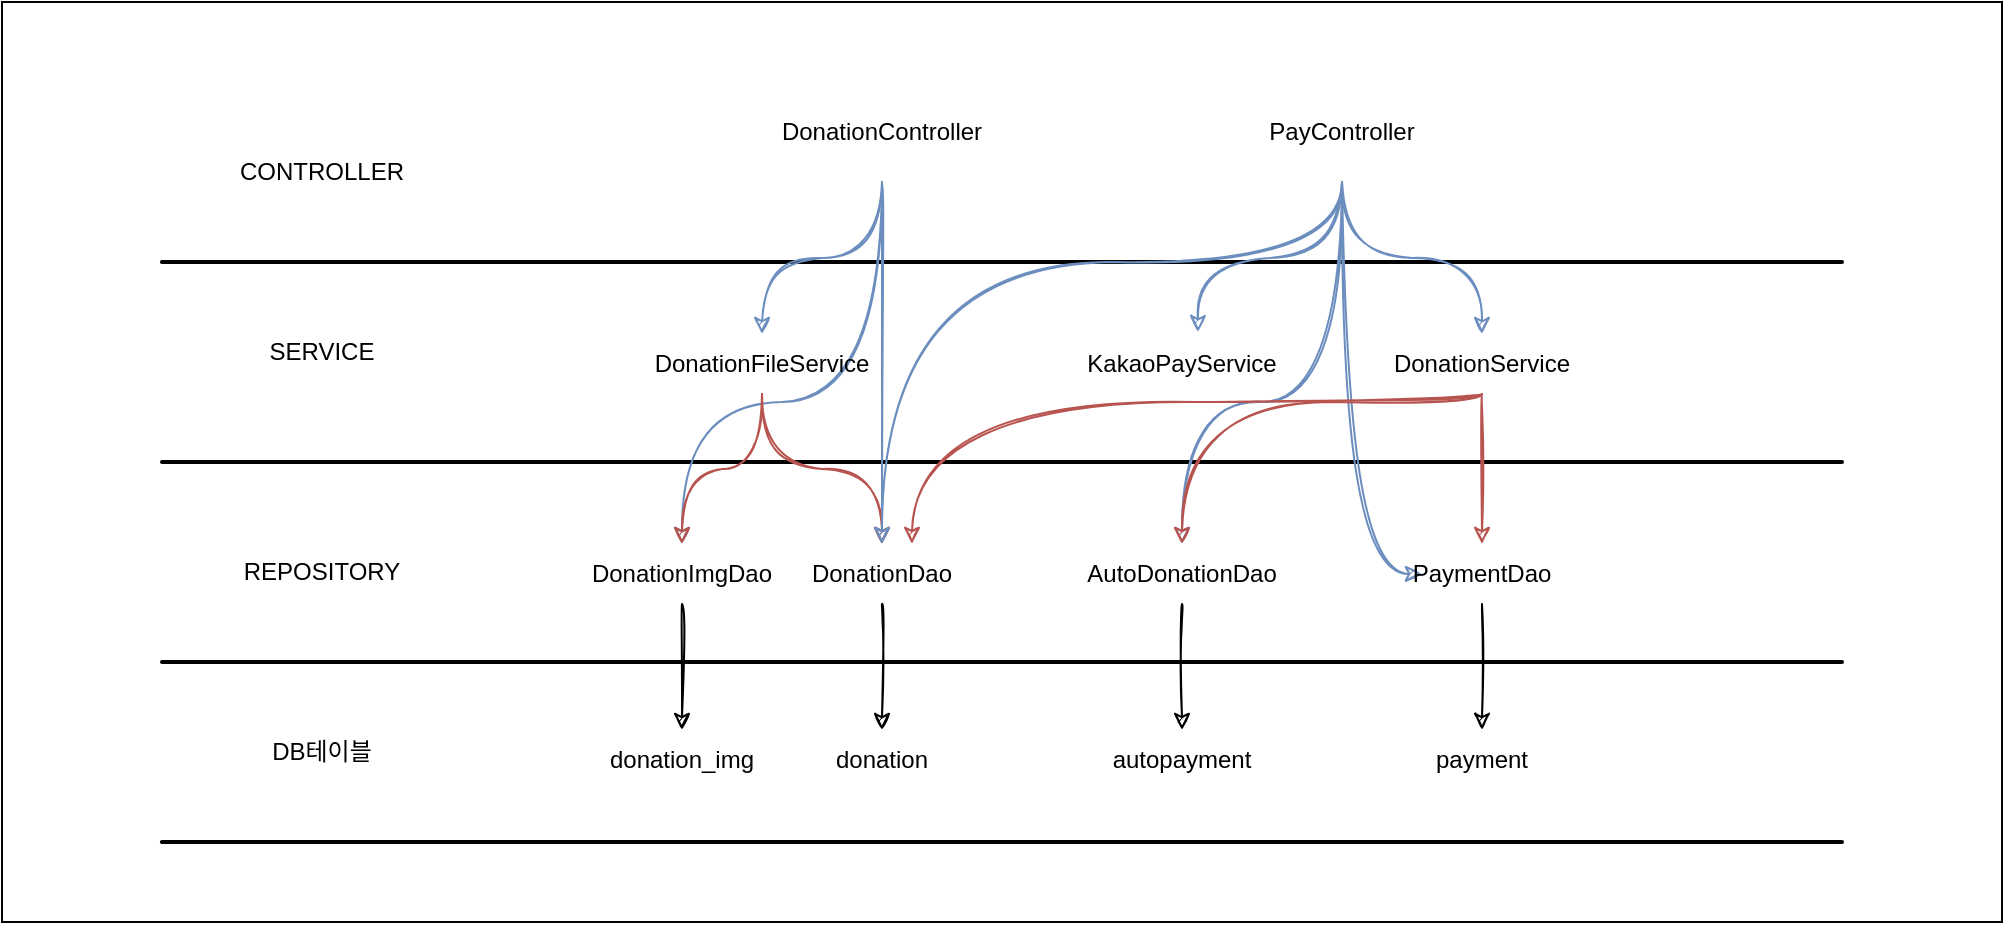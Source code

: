 <mxfile version="16.2.7" type="github">
  <diagram id="aTz1LfsPopxKOoqXKP3L" name="Page-1">
    <mxGraphModel dx="1209" dy="626" grid="1" gridSize="10" guides="1" tooltips="1" connect="1" arrows="1" fold="1" page="1" pageScale="1" pageWidth="827" pageHeight="1169" math="0" shadow="0">
      <root>
        <mxCell id="0" />
        <mxCell id="1" parent="0" />
        <mxCell id="yzlIxuX2iHAxPEUqXl03-1" value="" style="rounded=0;whiteSpace=wrap;html=1;" vertex="1" parent="1">
          <mxGeometry y="50" width="1000" height="460" as="geometry" />
        </mxCell>
        <mxCell id="QictJZ7VbOm5A13pnBxl-1" value="" style="endArrow=none;html=1;rounded=0;strokeWidth=2;sketch=1;curved=1;" parent="1" edge="1">
          <mxGeometry width="50" height="50" relative="1" as="geometry">
            <mxPoint x="80" y="180" as="sourcePoint" />
            <mxPoint x="920" y="180" as="targetPoint" />
          </mxGeometry>
        </mxCell>
        <mxCell id="QictJZ7VbOm5A13pnBxl-2" value="" style="endArrow=none;html=1;rounded=0;strokeWidth=2;sketch=1;curved=1;" parent="1" edge="1">
          <mxGeometry width="50" height="50" relative="1" as="geometry">
            <mxPoint x="80" y="280" as="sourcePoint" />
            <mxPoint x="920" y="280" as="targetPoint" />
          </mxGeometry>
        </mxCell>
        <mxCell id="QictJZ7VbOm5A13pnBxl-3" value="" style="endArrow=none;html=1;rounded=0;strokeWidth=2;sketch=1;curved=1;" parent="1" edge="1">
          <mxGeometry width="50" height="50" relative="1" as="geometry">
            <mxPoint x="80" y="380" as="sourcePoint" />
            <mxPoint x="920" y="380" as="targetPoint" />
          </mxGeometry>
        </mxCell>
        <mxCell id="QictJZ7VbOm5A13pnBxl-4" value="" style="endArrow=none;html=1;rounded=0;strokeWidth=2;sketch=1;curved=1;" parent="1" edge="1">
          <mxGeometry width="50" height="50" relative="1" as="geometry">
            <mxPoint x="80" y="470" as="sourcePoint" />
            <mxPoint x="920" y="470" as="targetPoint" />
          </mxGeometry>
        </mxCell>
        <mxCell id="QictJZ7VbOm5A13pnBxl-5" value="CONTROLLER" style="text;html=1;strokeColor=none;fillColor=none;align=center;verticalAlign=middle;whiteSpace=wrap;rounded=0;sketch=1;" parent="1" vertex="1">
          <mxGeometry x="80" y="110" width="160" height="50" as="geometry" />
        </mxCell>
        <mxCell id="QictJZ7VbOm5A13pnBxl-6" value="SERVICE" style="text;html=1;strokeColor=none;fillColor=none;align=center;verticalAlign=middle;whiteSpace=wrap;rounded=0;sketch=1;" parent="1" vertex="1">
          <mxGeometry x="80" y="200" width="160" height="50" as="geometry" />
        </mxCell>
        <mxCell id="QictJZ7VbOm5A13pnBxl-7" value="REPOSITORY" style="text;html=1;strokeColor=none;fillColor=none;align=center;verticalAlign=middle;whiteSpace=wrap;rounded=0;sketch=1;" parent="1" vertex="1">
          <mxGeometry x="80" y="310" width="160" height="50" as="geometry" />
        </mxCell>
        <mxCell id="QictJZ7VbOm5A13pnBxl-8" value="DB테이블" style="text;html=1;strokeColor=none;fillColor=none;align=center;verticalAlign=middle;whiteSpace=wrap;rounded=0;sketch=1;" parent="1" vertex="1">
          <mxGeometry x="80" y="400" width="160" height="50" as="geometry" />
        </mxCell>
        <mxCell id="QictJZ7VbOm5A13pnBxl-16" style="edgeStyle=orthogonalEdgeStyle;rounded=0;orthogonalLoop=1;jettySize=auto;html=1;entryX=0.5;entryY=0;entryDx=0;entryDy=0;sketch=1;curved=1;fillColor=#dae8fc;strokeColor=#6c8ebf;" parent="1" source="QictJZ7VbOm5A13pnBxl-10" target="QictJZ7VbOm5A13pnBxl-11" edge="1">
          <mxGeometry relative="1" as="geometry" />
        </mxCell>
        <mxCell id="QictJZ7VbOm5A13pnBxl-34" style="edgeStyle=orthogonalEdgeStyle;rounded=0;orthogonalLoop=1;jettySize=auto;html=1;entryX=0.5;entryY=0;entryDx=0;entryDy=0;sketch=1;curved=1;fillColor=#dae8fc;strokeColor=#6c8ebf;" parent="1" source="QictJZ7VbOm5A13pnBxl-10" target="QictJZ7VbOm5A13pnBxl-12" edge="1">
          <mxGeometry relative="1" as="geometry" />
        </mxCell>
        <mxCell id="QictJZ7VbOm5A13pnBxl-35" style="edgeStyle=orthogonalEdgeStyle;rounded=0;orthogonalLoop=1;jettySize=auto;html=1;sketch=1;curved=1;fillColor=#dae8fc;strokeColor=#6c8ebf;" parent="1" source="QictJZ7VbOm5A13pnBxl-10" target="QictJZ7VbOm5A13pnBxl-13" edge="1">
          <mxGeometry relative="1" as="geometry">
            <Array as="points">
              <mxPoint x="440" y="250" />
              <mxPoint x="340" y="250" />
            </Array>
          </mxGeometry>
        </mxCell>
        <mxCell id="QictJZ7VbOm5A13pnBxl-10" value="DonationController" style="text;html=1;strokeColor=none;fillColor=none;align=center;verticalAlign=middle;whiteSpace=wrap;rounded=0;sketch=1;" parent="1" vertex="1">
          <mxGeometry x="360" y="90" width="160" height="50" as="geometry" />
        </mxCell>
        <mxCell id="QictJZ7VbOm5A13pnBxl-48" style="edgeStyle=orthogonalEdgeStyle;curved=1;rounded=0;sketch=1;orthogonalLoop=1;jettySize=auto;html=1;strokeWidth=1;fillColor=#f8cecc;strokeColor=#b85450;" parent="1" source="QictJZ7VbOm5A13pnBxl-11" target="QictJZ7VbOm5A13pnBxl-13" edge="1">
          <mxGeometry relative="1" as="geometry" />
        </mxCell>
        <mxCell id="QictJZ7VbOm5A13pnBxl-49" style="edgeStyle=orthogonalEdgeStyle;curved=1;rounded=0;sketch=1;orthogonalLoop=1;jettySize=auto;html=1;entryX=0.5;entryY=0;entryDx=0;entryDy=0;strokeWidth=1;fillColor=#f8cecc;strokeColor=#b85450;" parent="1" source="QictJZ7VbOm5A13pnBxl-11" target="QictJZ7VbOm5A13pnBxl-12" edge="1">
          <mxGeometry relative="1" as="geometry" />
        </mxCell>
        <mxCell id="QictJZ7VbOm5A13pnBxl-11" value="DonationFileService" style="text;html=1;strokeColor=none;fillColor=none;align=center;verticalAlign=middle;whiteSpace=wrap;rounded=0;sketch=1;" parent="1" vertex="1">
          <mxGeometry x="350" y="216" width="60" height="30" as="geometry" />
        </mxCell>
        <mxCell id="QictJZ7VbOm5A13pnBxl-20" style="edgeStyle=orthogonalEdgeStyle;rounded=0;orthogonalLoop=1;jettySize=auto;html=1;entryX=0.5;entryY=0;entryDx=0;entryDy=0;startArrow=none;sketch=1;curved=1;" parent="1" source="QictJZ7VbOm5A13pnBxl-13" target="QictJZ7VbOm5A13pnBxl-14" edge="1">
          <mxGeometry relative="1" as="geometry" />
        </mxCell>
        <mxCell id="QictJZ7VbOm5A13pnBxl-38" style="edgeStyle=orthogonalEdgeStyle;rounded=0;orthogonalLoop=1;jettySize=auto;html=1;entryX=0.5;entryY=0;entryDx=0;entryDy=0;sketch=1;curved=1;" parent="1" source="QictJZ7VbOm5A13pnBxl-12" target="QictJZ7VbOm5A13pnBxl-15" edge="1">
          <mxGeometry relative="1" as="geometry" />
        </mxCell>
        <mxCell id="QictJZ7VbOm5A13pnBxl-12" value="DonationDao" style="text;html=1;strokeColor=none;fillColor=none;align=center;verticalAlign=middle;whiteSpace=wrap;rounded=0;sketch=1;" parent="1" vertex="1">
          <mxGeometry x="410" y="321" width="60" height="30" as="geometry" />
        </mxCell>
        <mxCell id="QictJZ7VbOm5A13pnBxl-14" value="donation_img" style="text;html=1;strokeColor=none;fillColor=none;align=center;verticalAlign=middle;whiteSpace=wrap;rounded=0;sketch=1;" parent="1" vertex="1">
          <mxGeometry x="310" y="414" width="60" height="30" as="geometry" />
        </mxCell>
        <mxCell id="QictJZ7VbOm5A13pnBxl-15" value="donation" style="text;html=1;strokeColor=none;fillColor=none;align=center;verticalAlign=middle;whiteSpace=wrap;rounded=0;sketch=1;" parent="1" vertex="1">
          <mxGeometry x="410" y="414" width="60" height="30" as="geometry" />
        </mxCell>
        <mxCell id="QictJZ7VbOm5A13pnBxl-27" style="edgeStyle=orthogonalEdgeStyle;rounded=0;orthogonalLoop=1;jettySize=auto;html=1;entryX=0.633;entryY=-0.033;entryDx=0;entryDy=0;entryPerimeter=0;sketch=1;curved=1;fillColor=#dae8fc;strokeColor=#6c8ebf;" parent="1" source="QictJZ7VbOm5A13pnBxl-22" target="QictJZ7VbOm5A13pnBxl-23" edge="1">
          <mxGeometry relative="1" as="geometry" />
        </mxCell>
        <mxCell id="QictJZ7VbOm5A13pnBxl-28" style="edgeStyle=orthogonalEdgeStyle;rounded=0;orthogonalLoop=1;jettySize=auto;html=1;sketch=1;curved=1;fillColor=#dae8fc;strokeColor=#6c8ebf;" parent="1" source="QictJZ7VbOm5A13pnBxl-22" target="QictJZ7VbOm5A13pnBxl-24" edge="1">
          <mxGeometry relative="1" as="geometry" />
        </mxCell>
        <mxCell id="QictJZ7VbOm5A13pnBxl-30" style="edgeStyle=orthogonalEdgeStyle;rounded=0;orthogonalLoop=1;jettySize=auto;html=1;entryX=0.5;entryY=0;entryDx=0;entryDy=0;sketch=1;curved=1;fillColor=#dae8fc;strokeColor=#6c8ebf;" parent="1" source="QictJZ7VbOm5A13pnBxl-22" target="QictJZ7VbOm5A13pnBxl-25" edge="1">
          <mxGeometry relative="1" as="geometry">
            <Array as="points">
              <mxPoint x="670" y="250" />
              <mxPoint x="590" y="250" />
            </Array>
          </mxGeometry>
        </mxCell>
        <mxCell id="QictJZ7VbOm5A13pnBxl-47" style="edgeStyle=orthogonalEdgeStyle;curved=1;rounded=0;sketch=1;orthogonalLoop=1;jettySize=auto;html=1;entryX=0;entryY=0.5;entryDx=0;entryDy=0;strokeWidth=1;fillColor=#dae8fc;strokeColor=#6c8ebf;" parent="1" source="QictJZ7VbOm5A13pnBxl-22" target="QictJZ7VbOm5A13pnBxl-26" edge="1">
          <mxGeometry relative="1" as="geometry" />
        </mxCell>
        <mxCell id="QictJZ7VbOm5A13pnBxl-50" style="edgeStyle=orthogonalEdgeStyle;curved=1;rounded=0;sketch=1;orthogonalLoop=1;jettySize=auto;html=1;entryX=0.5;entryY=0;entryDx=0;entryDy=0;strokeWidth=1;fillColor=#dae8fc;strokeColor=#6c8ebf;" parent="1" source="QictJZ7VbOm5A13pnBxl-22" target="QictJZ7VbOm5A13pnBxl-12" edge="1">
          <mxGeometry relative="1" as="geometry">
            <Array as="points">
              <mxPoint x="670" y="180" />
              <mxPoint x="440" y="180" />
            </Array>
          </mxGeometry>
        </mxCell>
        <mxCell id="QictJZ7VbOm5A13pnBxl-22" value="PayController" style="text;html=1;strokeColor=none;fillColor=none;align=center;verticalAlign=middle;whiteSpace=wrap;rounded=0;sketch=1;" parent="1" vertex="1">
          <mxGeometry x="590" y="90" width="160" height="50" as="geometry" />
        </mxCell>
        <mxCell id="QictJZ7VbOm5A13pnBxl-23" value="KakaoPayService" style="text;html=1;strokeColor=none;fillColor=none;align=center;verticalAlign=middle;whiteSpace=wrap;rounded=0;sketch=1;" parent="1" vertex="1">
          <mxGeometry x="560" y="216" width="60" height="30" as="geometry" />
        </mxCell>
        <mxCell id="QictJZ7VbOm5A13pnBxl-29" style="edgeStyle=orthogonalEdgeStyle;rounded=0;orthogonalLoop=1;jettySize=auto;html=1;sketch=1;curved=1;fillColor=#f8cecc;strokeColor=#b85450;" parent="1" source="QictJZ7VbOm5A13pnBxl-24" target="QictJZ7VbOm5A13pnBxl-25" edge="1">
          <mxGeometry relative="1" as="geometry">
            <Array as="points">
              <mxPoint x="740" y="250" />
              <mxPoint x="590" y="250" />
            </Array>
          </mxGeometry>
        </mxCell>
        <mxCell id="QictJZ7VbOm5A13pnBxl-32" style="edgeStyle=orthogonalEdgeStyle;rounded=0;orthogonalLoop=1;jettySize=auto;html=1;entryX=0.5;entryY=0;entryDx=0;entryDy=0;sketch=1;curved=1;fillColor=#f8cecc;strokeColor=#b85450;" parent="1" source="QictJZ7VbOm5A13pnBxl-24" target="QictJZ7VbOm5A13pnBxl-26" edge="1">
          <mxGeometry relative="1" as="geometry" />
        </mxCell>
        <mxCell id="QictJZ7VbOm5A13pnBxl-37" style="edgeStyle=orthogonalEdgeStyle;rounded=0;orthogonalLoop=1;jettySize=auto;html=1;entryX=0.75;entryY=0;entryDx=0;entryDy=0;sketch=1;curved=1;fillColor=#f8cecc;strokeColor=#b85450;" parent="1" source="QictJZ7VbOm5A13pnBxl-24" target="QictJZ7VbOm5A13pnBxl-12" edge="1">
          <mxGeometry relative="1" as="geometry">
            <Array as="points">
              <mxPoint x="740" y="250" />
              <mxPoint x="455" y="250" />
            </Array>
          </mxGeometry>
        </mxCell>
        <mxCell id="QictJZ7VbOm5A13pnBxl-24" value="DonationService" style="text;html=1;strokeColor=none;fillColor=none;align=center;verticalAlign=middle;whiteSpace=wrap;rounded=0;sketch=1;" parent="1" vertex="1">
          <mxGeometry x="710" y="216" width="60" height="30" as="geometry" />
        </mxCell>
        <mxCell id="QictJZ7VbOm5A13pnBxl-44" style="edgeStyle=orthogonalEdgeStyle;rounded=0;orthogonalLoop=1;jettySize=auto;html=1;sketch=1;curved=1;" parent="1" source="QictJZ7VbOm5A13pnBxl-25" target="QictJZ7VbOm5A13pnBxl-43" edge="1">
          <mxGeometry relative="1" as="geometry" />
        </mxCell>
        <mxCell id="QictJZ7VbOm5A13pnBxl-25" value="AutoDonationDao" style="text;html=1;strokeColor=none;fillColor=none;align=center;verticalAlign=middle;whiteSpace=wrap;rounded=0;sketch=1;" parent="1" vertex="1">
          <mxGeometry x="560" y="321" width="60" height="30" as="geometry" />
        </mxCell>
        <mxCell id="QictJZ7VbOm5A13pnBxl-45" style="edgeStyle=orthogonalEdgeStyle;rounded=0;orthogonalLoop=1;jettySize=auto;html=1;sketch=1;curved=1;" parent="1" source="QictJZ7VbOm5A13pnBxl-26" target="QictJZ7VbOm5A13pnBxl-40" edge="1">
          <mxGeometry relative="1" as="geometry" />
        </mxCell>
        <mxCell id="QictJZ7VbOm5A13pnBxl-26" value="PaymentDao" style="text;html=1;strokeColor=none;fillColor=none;align=center;verticalAlign=middle;whiteSpace=wrap;rounded=0;sketch=1;" parent="1" vertex="1">
          <mxGeometry x="710" y="321" width="60" height="30" as="geometry" />
        </mxCell>
        <mxCell id="QictJZ7VbOm5A13pnBxl-13" value="DonationImgDao" style="text;html=1;strokeColor=none;fillColor=none;align=center;verticalAlign=middle;whiteSpace=wrap;rounded=0;sketch=1;" parent="1" vertex="1">
          <mxGeometry x="310" y="321" width="60" height="30" as="geometry" />
        </mxCell>
        <mxCell id="QictJZ7VbOm5A13pnBxl-40" value="payment" style="text;html=1;strokeColor=none;fillColor=none;align=center;verticalAlign=middle;whiteSpace=wrap;rounded=0;sketch=1;" parent="1" vertex="1">
          <mxGeometry x="710" y="414" width="60" height="30" as="geometry" />
        </mxCell>
        <mxCell id="QictJZ7VbOm5A13pnBxl-43" value="autopayment" style="text;html=1;strokeColor=none;fillColor=none;align=center;verticalAlign=middle;whiteSpace=wrap;rounded=0;sketch=1;" parent="1" vertex="1">
          <mxGeometry x="560" y="414" width="60" height="30" as="geometry" />
        </mxCell>
      </root>
    </mxGraphModel>
  </diagram>
</mxfile>
